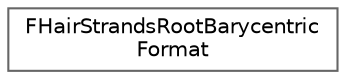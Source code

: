 digraph "Graphical Class Hierarchy"
{
 // INTERACTIVE_SVG=YES
 // LATEX_PDF_SIZE
  bgcolor="transparent";
  edge [fontname=Helvetica,fontsize=10,labelfontname=Helvetica,labelfontsize=10];
  node [fontname=Helvetica,fontsize=10,shape=box,height=0.2,width=0.4];
  rankdir="LR";
  Node0 [id="Node000000",label="FHairStrandsRootBarycentric\lFormat",height=0.2,width=0.4,color="grey40", fillcolor="white", style="filled",URL="$d8/d96/structFHairStrandsRootBarycentricFormat.html",tooltip=" "];
}

